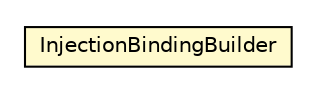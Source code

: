 #!/usr/local/bin/dot
#
# Class diagram 
# Generated by UMLGraph version 5.1 (http://www.umlgraph.org/)
#

digraph G {
	edge [fontname="Helvetica",fontsize=10,labelfontname="Helvetica",labelfontsize=10];
	node [fontname="Helvetica",fontsize=10,shape=plaintext];
	nodesep=0.25;
	ranksep=0.5;
	// org.androidtransfuse.gen.variableBuilder.InjectionBindingBuilder
	c76766 [label=<<table title="org.androidtransfuse.gen.variableBuilder.InjectionBindingBuilder" border="0" cellborder="1" cellspacing="0" cellpadding="2" port="p" bgcolor="lemonChiffon" href="./InjectionBindingBuilder.html">
		<tr><td><table border="0" cellspacing="0" cellpadding="1">
<tr><td align="center" balign="center"> InjectionBindingBuilder </td></tr>
		</table></td></tr>
		</table>>, fontname="Helvetica", fontcolor="black", fontsize=10.0];
}

